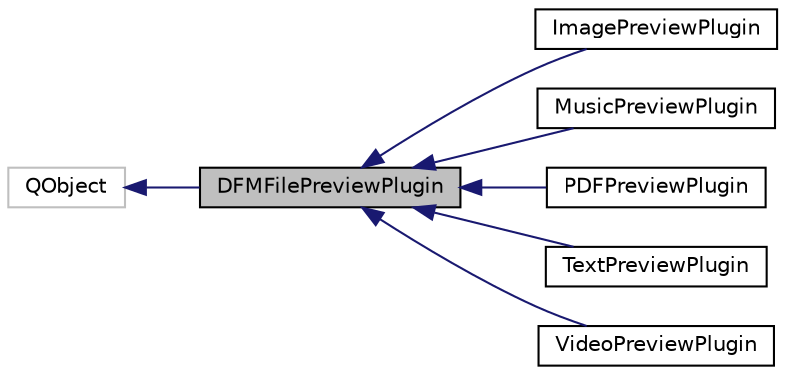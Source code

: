 digraph "DFMFilePreviewPlugin"
{
  edge [fontname="Helvetica",fontsize="10",labelfontname="Helvetica",labelfontsize="10"];
  node [fontname="Helvetica",fontsize="10",shape=record];
  rankdir="LR";
  Node0 [label="DFMFilePreviewPlugin",height=0.2,width=0.4,color="black", fillcolor="grey75", style="filled", fontcolor="black"];
  Node1 -> Node0 [dir="back",color="midnightblue",fontsize="10",style="solid",fontname="Helvetica"];
  Node1 [label="QObject",height=0.2,width=0.4,color="grey75", fillcolor="white", style="filled"];
  Node0 -> Node2 [dir="back",color="midnightblue",fontsize="10",style="solid",fontname="Helvetica"];
  Node2 [label="ImagePreviewPlugin",height=0.2,width=0.4,color="black", fillcolor="white", style="filled",URL="$class_image_preview_plugin.html"];
  Node0 -> Node3 [dir="back",color="midnightblue",fontsize="10",style="solid",fontname="Helvetica"];
  Node3 [label="MusicPreviewPlugin",height=0.2,width=0.4,color="black", fillcolor="white", style="filled",URL="$class_music_preview_plugin.html"];
  Node0 -> Node4 [dir="back",color="midnightblue",fontsize="10",style="solid",fontname="Helvetica"];
  Node4 [label="PDFPreviewPlugin",height=0.2,width=0.4,color="black", fillcolor="white", style="filled",URL="$class_p_d_f_preview_plugin.html"];
  Node0 -> Node5 [dir="back",color="midnightblue",fontsize="10",style="solid",fontname="Helvetica"];
  Node5 [label="TextPreviewPlugin",height=0.2,width=0.4,color="black", fillcolor="white", style="filled",URL="$class_text_preview_plugin.html"];
  Node0 -> Node6 [dir="back",color="midnightblue",fontsize="10",style="solid",fontname="Helvetica"];
  Node6 [label="VideoPreviewPlugin",height=0.2,width=0.4,color="black", fillcolor="white", style="filled",URL="$class_video_preview_plugin.html"];
}
